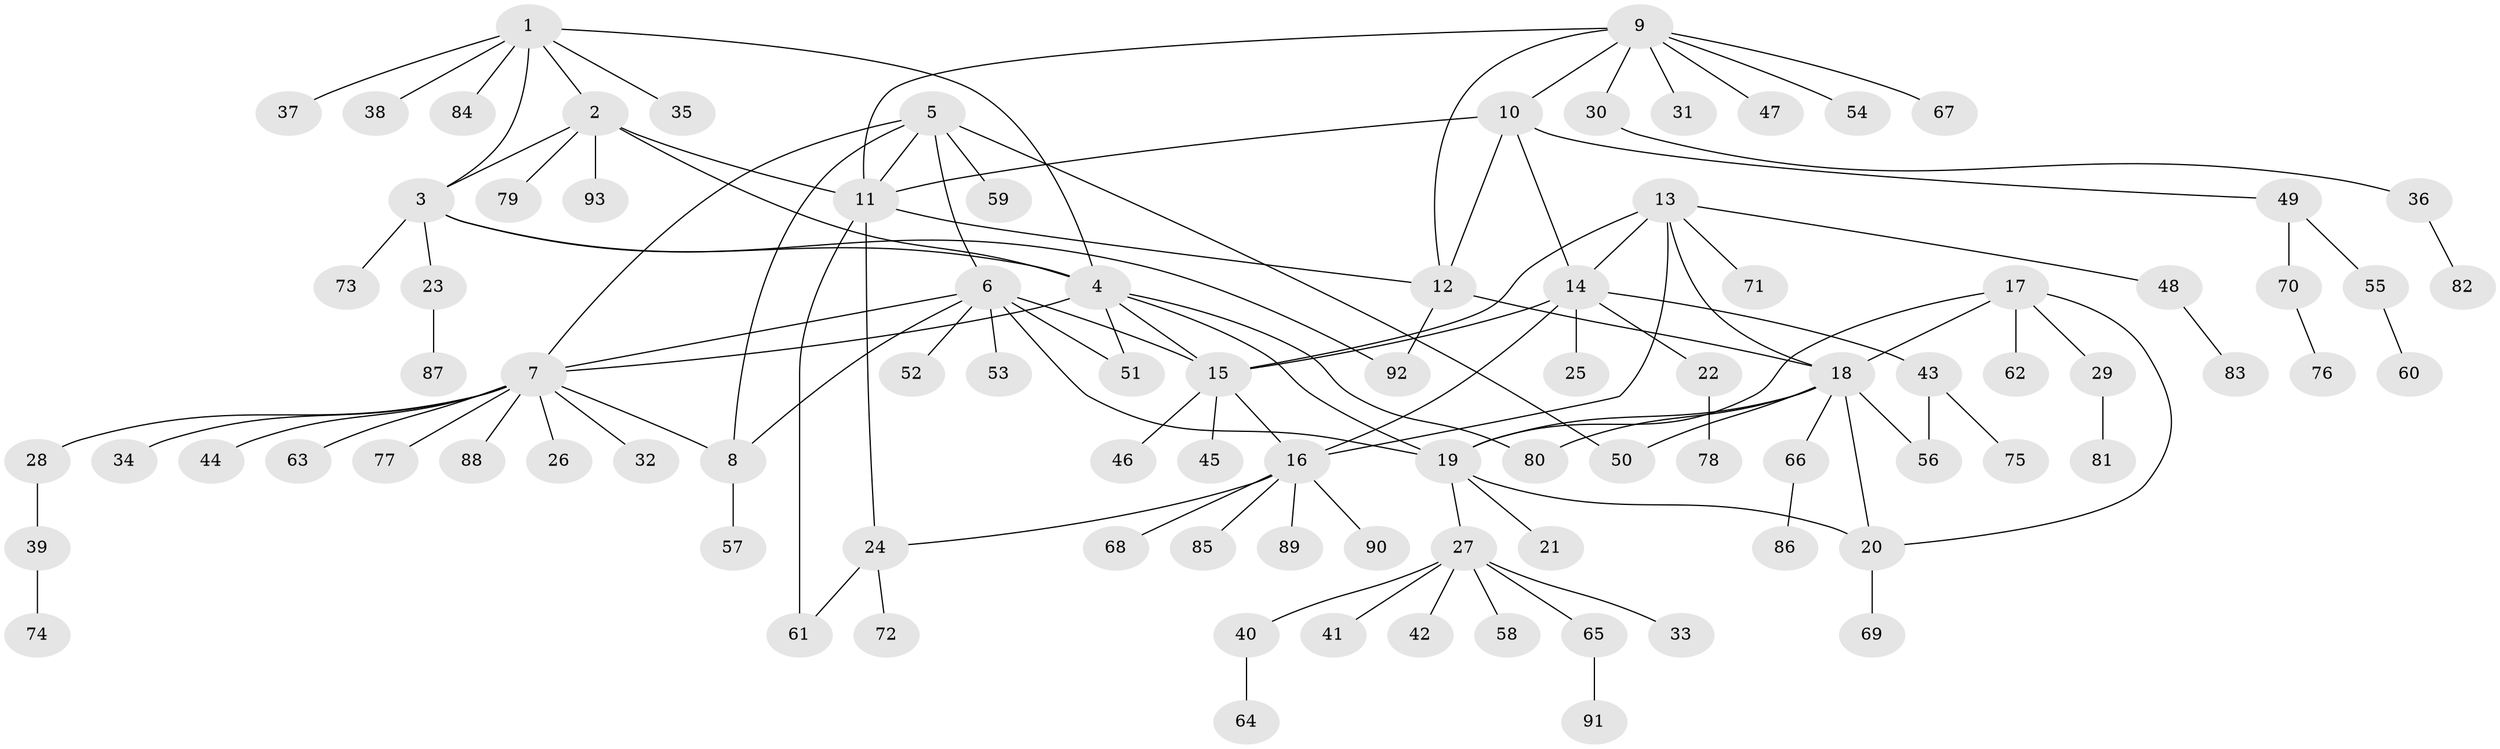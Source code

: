 // coarse degree distribution, {6: 0.07246376811594203, 5: 0.028985507246376812, 8: 0.057971014492753624, 7: 0.028985507246376812, 11: 0.014492753623188406, 4: 0.014492753623188406, 9: 0.014492753623188406, 10: 0.014492753623188406, 2: 0.14492753623188406, 1: 0.5942028985507246, 3: 0.014492753623188406}
// Generated by graph-tools (version 1.1) at 2025/42/03/06/25 10:42:13]
// undirected, 93 vertices, 120 edges
graph export_dot {
graph [start="1"]
  node [color=gray90,style=filled];
  1;
  2;
  3;
  4;
  5;
  6;
  7;
  8;
  9;
  10;
  11;
  12;
  13;
  14;
  15;
  16;
  17;
  18;
  19;
  20;
  21;
  22;
  23;
  24;
  25;
  26;
  27;
  28;
  29;
  30;
  31;
  32;
  33;
  34;
  35;
  36;
  37;
  38;
  39;
  40;
  41;
  42;
  43;
  44;
  45;
  46;
  47;
  48;
  49;
  50;
  51;
  52;
  53;
  54;
  55;
  56;
  57;
  58;
  59;
  60;
  61;
  62;
  63;
  64;
  65;
  66;
  67;
  68;
  69;
  70;
  71;
  72;
  73;
  74;
  75;
  76;
  77;
  78;
  79;
  80;
  81;
  82;
  83;
  84;
  85;
  86;
  87;
  88;
  89;
  90;
  91;
  92;
  93;
  1 -- 2;
  1 -- 3;
  1 -- 4;
  1 -- 35;
  1 -- 37;
  1 -- 38;
  1 -- 84;
  2 -- 3;
  2 -- 4;
  2 -- 11;
  2 -- 79;
  2 -- 93;
  3 -- 4;
  3 -- 23;
  3 -- 73;
  3 -- 92;
  4 -- 7;
  4 -- 15;
  4 -- 19;
  4 -- 51;
  4 -- 80;
  5 -- 6;
  5 -- 7;
  5 -- 8;
  5 -- 11;
  5 -- 50;
  5 -- 59;
  6 -- 7;
  6 -- 8;
  6 -- 15;
  6 -- 19;
  6 -- 51;
  6 -- 52;
  6 -- 53;
  7 -- 8;
  7 -- 26;
  7 -- 28;
  7 -- 32;
  7 -- 34;
  7 -- 44;
  7 -- 63;
  7 -- 77;
  7 -- 88;
  8 -- 57;
  9 -- 10;
  9 -- 11;
  9 -- 12;
  9 -- 30;
  9 -- 31;
  9 -- 47;
  9 -- 54;
  9 -- 67;
  10 -- 11;
  10 -- 12;
  10 -- 14;
  10 -- 49;
  11 -- 12;
  11 -- 24;
  11 -- 61;
  12 -- 18;
  12 -- 92;
  13 -- 14;
  13 -- 15;
  13 -- 16;
  13 -- 18;
  13 -- 48;
  13 -- 71;
  14 -- 15;
  14 -- 16;
  14 -- 22;
  14 -- 25;
  14 -- 43;
  15 -- 16;
  15 -- 45;
  15 -- 46;
  16 -- 24;
  16 -- 68;
  16 -- 85;
  16 -- 89;
  16 -- 90;
  17 -- 18;
  17 -- 19;
  17 -- 20;
  17 -- 29;
  17 -- 62;
  18 -- 19;
  18 -- 20;
  18 -- 50;
  18 -- 56;
  18 -- 66;
  18 -- 80;
  19 -- 20;
  19 -- 21;
  19 -- 27;
  20 -- 69;
  22 -- 78;
  23 -- 87;
  24 -- 61;
  24 -- 72;
  27 -- 33;
  27 -- 40;
  27 -- 41;
  27 -- 42;
  27 -- 58;
  27 -- 65;
  28 -- 39;
  29 -- 81;
  30 -- 36;
  36 -- 82;
  39 -- 74;
  40 -- 64;
  43 -- 56;
  43 -- 75;
  48 -- 83;
  49 -- 55;
  49 -- 70;
  55 -- 60;
  65 -- 91;
  66 -- 86;
  70 -- 76;
}
